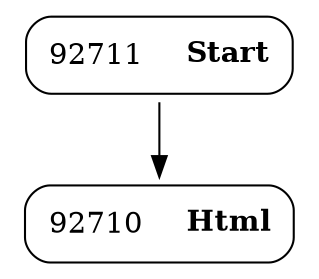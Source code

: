 digraph ast {
node [shape=none];
92711 [label=<<TABLE border='1' cellspacing='0' cellpadding='10' style='rounded' ><TR><TD border='0'>92711</TD><TD border='0'><B>Start</B></TD></TR></TABLE>>];
92711 -> 92710 [weight=2];
92710 [label=<<TABLE border='1' cellspacing='0' cellpadding='10' style='rounded' ><TR><TD border='0'>92710</TD><TD border='0'><B>Html</B></TD></TR></TABLE>>];
}

